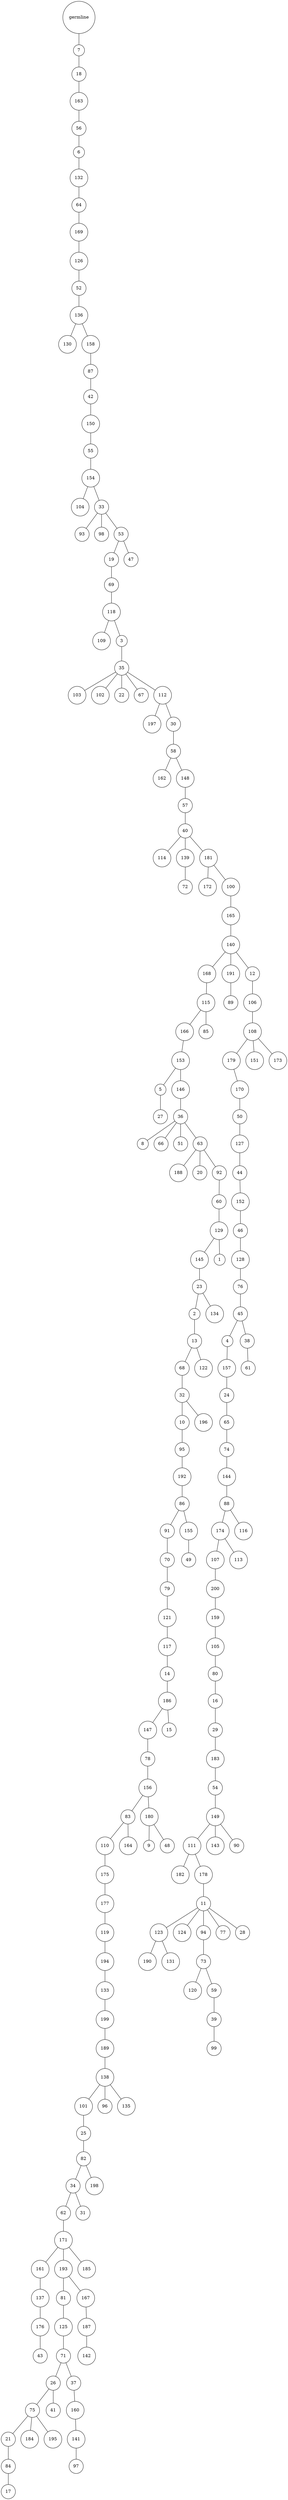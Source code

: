 graph {
	rankdir=UD;
	splines=line;
	node [shape=circle]
	"0x7f84a977b520" [label="germline"];
	"0x7f84a977b550" [label="7"];
	"0x7f84a977b520" -- "0x7f84a977b550" ;
	"0x7f84a977b580" [label="18"];
	"0x7f84a977b550" -- "0x7f84a977b580" ;
	"0x7f84a977b5b0" [label="163"];
	"0x7f84a977b580" -- "0x7f84a977b5b0" ;
	"0x7f84a977b5e0" [label="56"];
	"0x7f84a977b5b0" -- "0x7f84a977b5e0" ;
	"0x7f84a977b610" [label="6"];
	"0x7f84a977b5e0" -- "0x7f84a977b610" ;
	"0x7f84a977b640" [label="132"];
	"0x7f84a977b610" -- "0x7f84a977b640" ;
	"0x7f84a977b670" [label="64"];
	"0x7f84a977b640" -- "0x7f84a977b670" ;
	"0x7f84a977b6a0" [label="169"];
	"0x7f84a977b670" -- "0x7f84a977b6a0" ;
	"0x7f84a977b6d0" [label="126"];
	"0x7f84a977b6a0" -- "0x7f84a977b6d0" ;
	"0x7f84a977b700" [label="52"];
	"0x7f84a977b6d0" -- "0x7f84a977b700" ;
	"0x7f84a977b730" [label="136"];
	"0x7f84a977b700" -- "0x7f84a977b730" ;
	"0x7f84a977b760" [label="130"];
	"0x7f84a977b730" -- "0x7f84a977b760" ;
	"0x7f84a977b790" [label="158"];
	"0x7f84a977b730" -- "0x7f84a977b790" ;
	"0x7f84a977b7c0" [label="87"];
	"0x7f84a977b790" -- "0x7f84a977b7c0" ;
	"0x7f84a977b7f0" [label="42"];
	"0x7f84a977b7c0" -- "0x7f84a977b7f0" ;
	"0x7f84a977b820" [label="150"];
	"0x7f84a977b7f0" -- "0x7f84a977b820" ;
	"0x7f84a977b850" [label="55"];
	"0x7f84a977b820" -- "0x7f84a977b850" ;
	"0x7f84a977b880" [label="154"];
	"0x7f84a977b850" -- "0x7f84a977b880" ;
	"0x7f84a977b8b0" [label="104"];
	"0x7f84a977b880" -- "0x7f84a977b8b0" ;
	"0x7f84a977b8e0" [label="33"];
	"0x7f84a977b880" -- "0x7f84a977b8e0" ;
	"0x7f84a977b910" [label="93"];
	"0x7f84a977b8e0" -- "0x7f84a977b910" ;
	"0x7f84a977b940" [label="98"];
	"0x7f84a977b8e0" -- "0x7f84a977b940" ;
	"0x7f84a977b970" [label="53"];
	"0x7f84a977b8e0" -- "0x7f84a977b970" ;
	"0x7f84a977b9a0" [label="19"];
	"0x7f84a977b970" -- "0x7f84a977b9a0" ;
	"0x7f84a977b9d0" [label="69"];
	"0x7f84a977b9a0" -- "0x7f84a977b9d0" ;
	"0x7f84a977ba00" [label="118"];
	"0x7f84a977b9d0" -- "0x7f84a977ba00" ;
	"0x7f84a977ba30" [label="109"];
	"0x7f84a977ba00" -- "0x7f84a977ba30" ;
	"0x7f84a977ba60" [label="3"];
	"0x7f84a977ba00" -- "0x7f84a977ba60" ;
	"0x7f84a977ba90" [label="35"];
	"0x7f84a977ba60" -- "0x7f84a977ba90" ;
	"0x7f84a977bac0" [label="103"];
	"0x7f84a977ba90" -- "0x7f84a977bac0" ;
	"0x7f84a977baf0" [label="102"];
	"0x7f84a977ba90" -- "0x7f84a977baf0" ;
	"0x7f84a977bb20" [label="22"];
	"0x7f84a977ba90" -- "0x7f84a977bb20" ;
	"0x7f84a977bb50" [label="67"];
	"0x7f84a977ba90" -- "0x7f84a977bb50" ;
	"0x7f84a977bb80" [label="112"];
	"0x7f84a977ba90" -- "0x7f84a977bb80" ;
	"0x7f84a977bbb0" [label="197"];
	"0x7f84a977bb80" -- "0x7f84a977bbb0" ;
	"0x7f84a977bbe0" [label="30"];
	"0x7f84a977bb80" -- "0x7f84a977bbe0" ;
	"0x7f84a977bc10" [label="58"];
	"0x7f84a977bbe0" -- "0x7f84a977bc10" ;
	"0x7f84a977bc40" [label="162"];
	"0x7f84a977bc10" -- "0x7f84a977bc40" ;
	"0x7f84a977bc70" [label="148"];
	"0x7f84a977bc10" -- "0x7f84a977bc70" ;
	"0x7f84a977bca0" [label="57"];
	"0x7f84a977bc70" -- "0x7f84a977bca0" ;
	"0x7f84a977bcd0" [label="40"];
	"0x7f84a977bca0" -- "0x7f84a977bcd0" ;
	"0x7f84a977bd00" [label="114"];
	"0x7f84a977bcd0" -- "0x7f84a977bd00" ;
	"0x7f84a977bd30" [label="139"];
	"0x7f84a977bcd0" -- "0x7f84a977bd30" ;
	"0x7f84a977bd60" [label="72"];
	"0x7f84a977bd30" -- "0x7f84a977bd60" ;
	"0x7f84a977bd90" [label="181"];
	"0x7f84a977bcd0" -- "0x7f84a977bd90" ;
	"0x7f84a977bdc0" [label="172"];
	"0x7f84a977bd90" -- "0x7f84a977bdc0" ;
	"0x7f84a977bdf0" [label="100"];
	"0x7f84a977bd90" -- "0x7f84a977bdf0" ;
	"0x7f84a977be20" [label="165"];
	"0x7f84a977bdf0" -- "0x7f84a977be20" ;
	"0x7f84a977be50" [label="140"];
	"0x7f84a977be20" -- "0x7f84a977be50" ;
	"0x7f84a977be80" [label="168"];
	"0x7f84a977be50" -- "0x7f84a977be80" ;
	"0x7f84a977beb0" [label="115"];
	"0x7f84a977be80" -- "0x7f84a977beb0" ;
	"0x7f84a977bee0" [label="166"];
	"0x7f84a977beb0" -- "0x7f84a977bee0" ;
	"0x7f84a977bf10" [label="153"];
	"0x7f84a977bee0" -- "0x7f84a977bf10" ;
	"0x7f84a977bf40" [label="5"];
	"0x7f84a977bf10" -- "0x7f84a977bf40" ;
	"0x7f84a977bf70" [label="27"];
	"0x7f84a977bf40" -- "0x7f84a977bf70" ;
	"0x7f84a977bfa0" [label="146"];
	"0x7f84a977bf10" -- "0x7f84a977bfa0" ;
	"0x7f84a977bfd0" [label="36"];
	"0x7f84a977bfa0" -- "0x7f84a977bfd0" ;
	"0x7f84a9781040" [label="8"];
	"0x7f84a977bfd0" -- "0x7f84a9781040" ;
	"0x7f84a9781070" [label="66"];
	"0x7f84a977bfd0" -- "0x7f84a9781070" ;
	"0x7f84a97810a0" [label="51"];
	"0x7f84a977bfd0" -- "0x7f84a97810a0" ;
	"0x7f84a97810d0" [label="63"];
	"0x7f84a977bfd0" -- "0x7f84a97810d0" ;
	"0x7f84a9781100" [label="188"];
	"0x7f84a97810d0" -- "0x7f84a9781100" ;
	"0x7f84a9781130" [label="20"];
	"0x7f84a97810d0" -- "0x7f84a9781130" ;
	"0x7f84a9781160" [label="92"];
	"0x7f84a97810d0" -- "0x7f84a9781160" ;
	"0x7f84a9781190" [label="60"];
	"0x7f84a9781160" -- "0x7f84a9781190" ;
	"0x7f84a97811c0" [label="129"];
	"0x7f84a9781190" -- "0x7f84a97811c0" ;
	"0x7f84a97811f0" [label="145"];
	"0x7f84a97811c0" -- "0x7f84a97811f0" ;
	"0x7f84a9781220" [label="23"];
	"0x7f84a97811f0" -- "0x7f84a9781220" ;
	"0x7f84a9781250" [label="2"];
	"0x7f84a9781220" -- "0x7f84a9781250" ;
	"0x7f84a9781280" [label="13"];
	"0x7f84a9781250" -- "0x7f84a9781280" ;
	"0x7f84a97812b0" [label="68"];
	"0x7f84a9781280" -- "0x7f84a97812b0" ;
	"0x7f84a97812e0" [label="32"];
	"0x7f84a97812b0" -- "0x7f84a97812e0" ;
	"0x7f84a9781310" [label="10"];
	"0x7f84a97812e0" -- "0x7f84a9781310" ;
	"0x7f84a9781340" [label="95"];
	"0x7f84a9781310" -- "0x7f84a9781340" ;
	"0x7f84a9781370" [label="192"];
	"0x7f84a9781340" -- "0x7f84a9781370" ;
	"0x7f84a97813a0" [label="86"];
	"0x7f84a9781370" -- "0x7f84a97813a0" ;
	"0x7f84a97813d0" [label="91"];
	"0x7f84a97813a0" -- "0x7f84a97813d0" ;
	"0x7f84a9781400" [label="70"];
	"0x7f84a97813d0" -- "0x7f84a9781400" ;
	"0x7f84a9781430" [label="79"];
	"0x7f84a9781400" -- "0x7f84a9781430" ;
	"0x7f84a9781460" [label="121"];
	"0x7f84a9781430" -- "0x7f84a9781460" ;
	"0x7f84a9781490" [label="117"];
	"0x7f84a9781460" -- "0x7f84a9781490" ;
	"0x7f84a97814c0" [label="14"];
	"0x7f84a9781490" -- "0x7f84a97814c0" ;
	"0x7f84a97814f0" [label="186"];
	"0x7f84a97814c0" -- "0x7f84a97814f0" ;
	"0x7f84a9781520" [label="147"];
	"0x7f84a97814f0" -- "0x7f84a9781520" ;
	"0x7f84a9781550" [label="78"];
	"0x7f84a9781520" -- "0x7f84a9781550" ;
	"0x7f84a9781580" [label="156"];
	"0x7f84a9781550" -- "0x7f84a9781580" ;
	"0x7f84a97815b0" [label="83"];
	"0x7f84a9781580" -- "0x7f84a97815b0" ;
	"0x7f84a97815e0" [label="110"];
	"0x7f84a97815b0" -- "0x7f84a97815e0" ;
	"0x7f84a9781610" [label="175"];
	"0x7f84a97815e0" -- "0x7f84a9781610" ;
	"0x7f84a9781640" [label="177"];
	"0x7f84a9781610" -- "0x7f84a9781640" ;
	"0x7f84a9781670" [label="119"];
	"0x7f84a9781640" -- "0x7f84a9781670" ;
	"0x7f84a97816a0" [label="194"];
	"0x7f84a9781670" -- "0x7f84a97816a0" ;
	"0x7f84a97816d0" [label="133"];
	"0x7f84a97816a0" -- "0x7f84a97816d0" ;
	"0x7f84a9781700" [label="199"];
	"0x7f84a97816d0" -- "0x7f84a9781700" ;
	"0x7f84a9781730" [label="189"];
	"0x7f84a9781700" -- "0x7f84a9781730" ;
	"0x7f84a9781760" [label="138"];
	"0x7f84a9781730" -- "0x7f84a9781760" ;
	"0x7f84a9781790" [label="101"];
	"0x7f84a9781760" -- "0x7f84a9781790" ;
	"0x7f84a97817c0" [label="25"];
	"0x7f84a9781790" -- "0x7f84a97817c0" ;
	"0x7f84a97817f0" [label="82"];
	"0x7f84a97817c0" -- "0x7f84a97817f0" ;
	"0x7f84a9781820" [label="34"];
	"0x7f84a97817f0" -- "0x7f84a9781820" ;
	"0x7f84a9781850" [label="62"];
	"0x7f84a9781820" -- "0x7f84a9781850" ;
	"0x7f84a9781880" [label="171"];
	"0x7f84a9781850" -- "0x7f84a9781880" ;
	"0x7f84a97818b0" [label="161"];
	"0x7f84a9781880" -- "0x7f84a97818b0" ;
	"0x7f84a97818e0" [label="137"];
	"0x7f84a97818b0" -- "0x7f84a97818e0" ;
	"0x7f84a9781910" [label="176"];
	"0x7f84a97818e0" -- "0x7f84a9781910" ;
	"0x7f84a9781940" [label="43"];
	"0x7f84a9781910" -- "0x7f84a9781940" ;
	"0x7f84a9781970" [label="193"];
	"0x7f84a9781880" -- "0x7f84a9781970" ;
	"0x7f84a97819a0" [label="81"];
	"0x7f84a9781970" -- "0x7f84a97819a0" ;
	"0x7f84a97819d0" [label="125"];
	"0x7f84a97819a0" -- "0x7f84a97819d0" ;
	"0x7f84a9781a00" [label="71"];
	"0x7f84a97819d0" -- "0x7f84a9781a00" ;
	"0x7f84a9781a30" [label="26"];
	"0x7f84a9781a00" -- "0x7f84a9781a30" ;
	"0x7f84a9781a60" [label="75"];
	"0x7f84a9781a30" -- "0x7f84a9781a60" ;
	"0x7f84a9781a90" [label="21"];
	"0x7f84a9781a60" -- "0x7f84a9781a90" ;
	"0x7f84a9781ac0" [label="84"];
	"0x7f84a9781a90" -- "0x7f84a9781ac0" ;
	"0x7f84a9781af0" [label="17"];
	"0x7f84a9781ac0" -- "0x7f84a9781af0" ;
	"0x7f84a9781b20" [label="184"];
	"0x7f84a9781a60" -- "0x7f84a9781b20" ;
	"0x7f84a9781b50" [label="195"];
	"0x7f84a9781a60" -- "0x7f84a9781b50" ;
	"0x7f84a9781b80" [label="41"];
	"0x7f84a9781a30" -- "0x7f84a9781b80" ;
	"0x7f84a9781bb0" [label="37"];
	"0x7f84a9781a00" -- "0x7f84a9781bb0" ;
	"0x7f84a9781be0" [label="160"];
	"0x7f84a9781bb0" -- "0x7f84a9781be0" ;
	"0x7f84a9781c10" [label="141"];
	"0x7f84a9781be0" -- "0x7f84a9781c10" ;
	"0x7f84a9781c40" [label="97"];
	"0x7f84a9781c10" -- "0x7f84a9781c40" ;
	"0x7f84a9781c70" [label="167"];
	"0x7f84a9781970" -- "0x7f84a9781c70" ;
	"0x7f84a9781ca0" [label="187"];
	"0x7f84a9781c70" -- "0x7f84a9781ca0" ;
	"0x7f84a9781cd0" [label="142"];
	"0x7f84a9781ca0" -- "0x7f84a9781cd0" ;
	"0x7f84a9781d00" [label="185"];
	"0x7f84a9781880" -- "0x7f84a9781d00" ;
	"0x7f84a9781d30" [label="31"];
	"0x7f84a9781820" -- "0x7f84a9781d30" ;
	"0x7f84a9781d60" [label="198"];
	"0x7f84a97817f0" -- "0x7f84a9781d60" ;
	"0x7f84a9781d90" [label="96"];
	"0x7f84a9781760" -- "0x7f84a9781d90" ;
	"0x7f84a9781dc0" [label="135"];
	"0x7f84a9781760" -- "0x7f84a9781dc0" ;
	"0x7f84a9781df0" [label="164"];
	"0x7f84a97815b0" -- "0x7f84a9781df0" ;
	"0x7f84a9781e20" [label="180"];
	"0x7f84a9781580" -- "0x7f84a9781e20" ;
	"0x7f84a9781e50" [label="9"];
	"0x7f84a9781e20" -- "0x7f84a9781e50" ;
	"0x7f84a9781e80" [label="48"];
	"0x7f84a9781e20" -- "0x7f84a9781e80" ;
	"0x7f84a9781eb0" [label="15"];
	"0x7f84a97814f0" -- "0x7f84a9781eb0" ;
	"0x7f84a9781ee0" [label="155"];
	"0x7f84a97813a0" -- "0x7f84a9781ee0" ;
	"0x7f84a9781f10" [label="49"];
	"0x7f84a9781ee0" -- "0x7f84a9781f10" ;
	"0x7f84a9781f40" [label="196"];
	"0x7f84a97812e0" -- "0x7f84a9781f40" ;
	"0x7f84a9781f70" [label="122"];
	"0x7f84a9781280" -- "0x7f84a9781f70" ;
	"0x7f84a9781fa0" [label="134"];
	"0x7f84a9781220" -- "0x7f84a9781fa0" ;
	"0x7f84a9781fd0" [label="1"];
	"0x7f84a97811c0" -- "0x7f84a9781fd0" ;
	"0x7f84a978e040" [label="85"];
	"0x7f84a977beb0" -- "0x7f84a978e040" ;
	"0x7f84a978e070" [label="191"];
	"0x7f84a977be50" -- "0x7f84a978e070" ;
	"0x7f84a978e0a0" [label="89"];
	"0x7f84a978e070" -- "0x7f84a978e0a0" ;
	"0x7f84a978e0d0" [label="12"];
	"0x7f84a977be50" -- "0x7f84a978e0d0" ;
	"0x7f84a978e100" [label="106"];
	"0x7f84a978e0d0" -- "0x7f84a978e100" ;
	"0x7f84a978e130" [label="108"];
	"0x7f84a978e100" -- "0x7f84a978e130" ;
	"0x7f84a978e160" [label="179"];
	"0x7f84a978e130" -- "0x7f84a978e160" ;
	"0x7f84a978e190" [label="170"];
	"0x7f84a978e160" -- "0x7f84a978e190" ;
	"0x7f84a978e1c0" [label="50"];
	"0x7f84a978e190" -- "0x7f84a978e1c0" ;
	"0x7f84a978e1f0" [label="127"];
	"0x7f84a978e1c0" -- "0x7f84a978e1f0" ;
	"0x7f84a978e220" [label="44"];
	"0x7f84a978e1f0" -- "0x7f84a978e220" ;
	"0x7f84a978e250" [label="152"];
	"0x7f84a978e220" -- "0x7f84a978e250" ;
	"0x7f84a978e280" [label="46"];
	"0x7f84a978e250" -- "0x7f84a978e280" ;
	"0x7f84a978e2b0" [label="128"];
	"0x7f84a978e280" -- "0x7f84a978e2b0" ;
	"0x7f84a978e2e0" [label="76"];
	"0x7f84a978e2b0" -- "0x7f84a978e2e0" ;
	"0x7f84a978e310" [label="45"];
	"0x7f84a978e2e0" -- "0x7f84a978e310" ;
	"0x7f84a978e340" [label="4"];
	"0x7f84a978e310" -- "0x7f84a978e340" ;
	"0x7f84a978e370" [label="157"];
	"0x7f84a978e340" -- "0x7f84a978e370" ;
	"0x7f84a978e3a0" [label="24"];
	"0x7f84a978e370" -- "0x7f84a978e3a0" ;
	"0x7f84a978e3d0" [label="65"];
	"0x7f84a978e3a0" -- "0x7f84a978e3d0" ;
	"0x7f84a978e400" [label="74"];
	"0x7f84a978e3d0" -- "0x7f84a978e400" ;
	"0x7f84a978e430" [label="144"];
	"0x7f84a978e400" -- "0x7f84a978e430" ;
	"0x7f84a978e460" [label="88"];
	"0x7f84a978e430" -- "0x7f84a978e460" ;
	"0x7f84a978e490" [label="174"];
	"0x7f84a978e460" -- "0x7f84a978e490" ;
	"0x7f84a978e4c0" [label="107"];
	"0x7f84a978e490" -- "0x7f84a978e4c0" ;
	"0x7f84a978e4f0" [label="200"];
	"0x7f84a978e4c0" -- "0x7f84a978e4f0" ;
	"0x7f84a978e520" [label="159"];
	"0x7f84a978e4f0" -- "0x7f84a978e520" ;
	"0x7f84a978e550" [label="105"];
	"0x7f84a978e520" -- "0x7f84a978e550" ;
	"0x7f84a978e580" [label="80"];
	"0x7f84a978e550" -- "0x7f84a978e580" ;
	"0x7f84a978e5b0" [label="16"];
	"0x7f84a978e580" -- "0x7f84a978e5b0" ;
	"0x7f84a978e5e0" [label="29"];
	"0x7f84a978e5b0" -- "0x7f84a978e5e0" ;
	"0x7f84a978e610" [label="183"];
	"0x7f84a978e5e0" -- "0x7f84a978e610" ;
	"0x7f84a978e640" [label="54"];
	"0x7f84a978e610" -- "0x7f84a978e640" ;
	"0x7f84a978e670" [label="149"];
	"0x7f84a978e640" -- "0x7f84a978e670" ;
	"0x7f84a978e6a0" [label="111"];
	"0x7f84a978e670" -- "0x7f84a978e6a0" ;
	"0x7f84a978e6d0" [label="182"];
	"0x7f84a978e6a0" -- "0x7f84a978e6d0" ;
	"0x7f84a978e700" [label="178"];
	"0x7f84a978e6a0" -- "0x7f84a978e700" ;
	"0x7f84a978e730" [label="11"];
	"0x7f84a978e700" -- "0x7f84a978e730" ;
	"0x7f84a978e760" [label="123"];
	"0x7f84a978e730" -- "0x7f84a978e760" ;
	"0x7f84a978e790" [label="190"];
	"0x7f84a978e760" -- "0x7f84a978e790" ;
	"0x7f84a978e7c0" [label="131"];
	"0x7f84a978e760" -- "0x7f84a978e7c0" ;
	"0x7f84a978e7f0" [label="124"];
	"0x7f84a978e730" -- "0x7f84a978e7f0" ;
	"0x7f84a978e820" [label="94"];
	"0x7f84a978e730" -- "0x7f84a978e820" ;
	"0x7f84a978e850" [label="73"];
	"0x7f84a978e820" -- "0x7f84a978e850" ;
	"0x7f84a978e880" [label="120"];
	"0x7f84a978e850" -- "0x7f84a978e880" ;
	"0x7f84a978e8b0" [label="59"];
	"0x7f84a978e850" -- "0x7f84a978e8b0" ;
	"0x7f84a978e8e0" [label="39"];
	"0x7f84a978e8b0" -- "0x7f84a978e8e0" ;
	"0x7f84a978e910" [label="99"];
	"0x7f84a978e8e0" -- "0x7f84a978e910" ;
	"0x7f84a978e940" [label="77"];
	"0x7f84a978e730" -- "0x7f84a978e940" ;
	"0x7f84a978e970" [label="28"];
	"0x7f84a978e730" -- "0x7f84a978e970" ;
	"0x7f84a978e9a0" [label="143"];
	"0x7f84a978e670" -- "0x7f84a978e9a0" ;
	"0x7f84a978e9d0" [label="90"];
	"0x7f84a978e670" -- "0x7f84a978e9d0" ;
	"0x7f84a978ea00" [label="113"];
	"0x7f84a978e490" -- "0x7f84a978ea00" ;
	"0x7f84a978ea30" [label="116"];
	"0x7f84a978e460" -- "0x7f84a978ea30" ;
	"0x7f84a978ea60" [label="38"];
	"0x7f84a978e310" -- "0x7f84a978ea60" ;
	"0x7f84a978ea90" [label="61"];
	"0x7f84a978ea60" -- "0x7f84a978ea90" ;
	"0x7f84a978eac0" [label="151"];
	"0x7f84a978e130" -- "0x7f84a978eac0" ;
	"0x7f84a978eaf0" [label="173"];
	"0x7f84a978e130" -- "0x7f84a978eaf0" ;
	"0x7f84a978eb20" [label="47"];
	"0x7f84a977b970" -- "0x7f84a978eb20" ;
}
